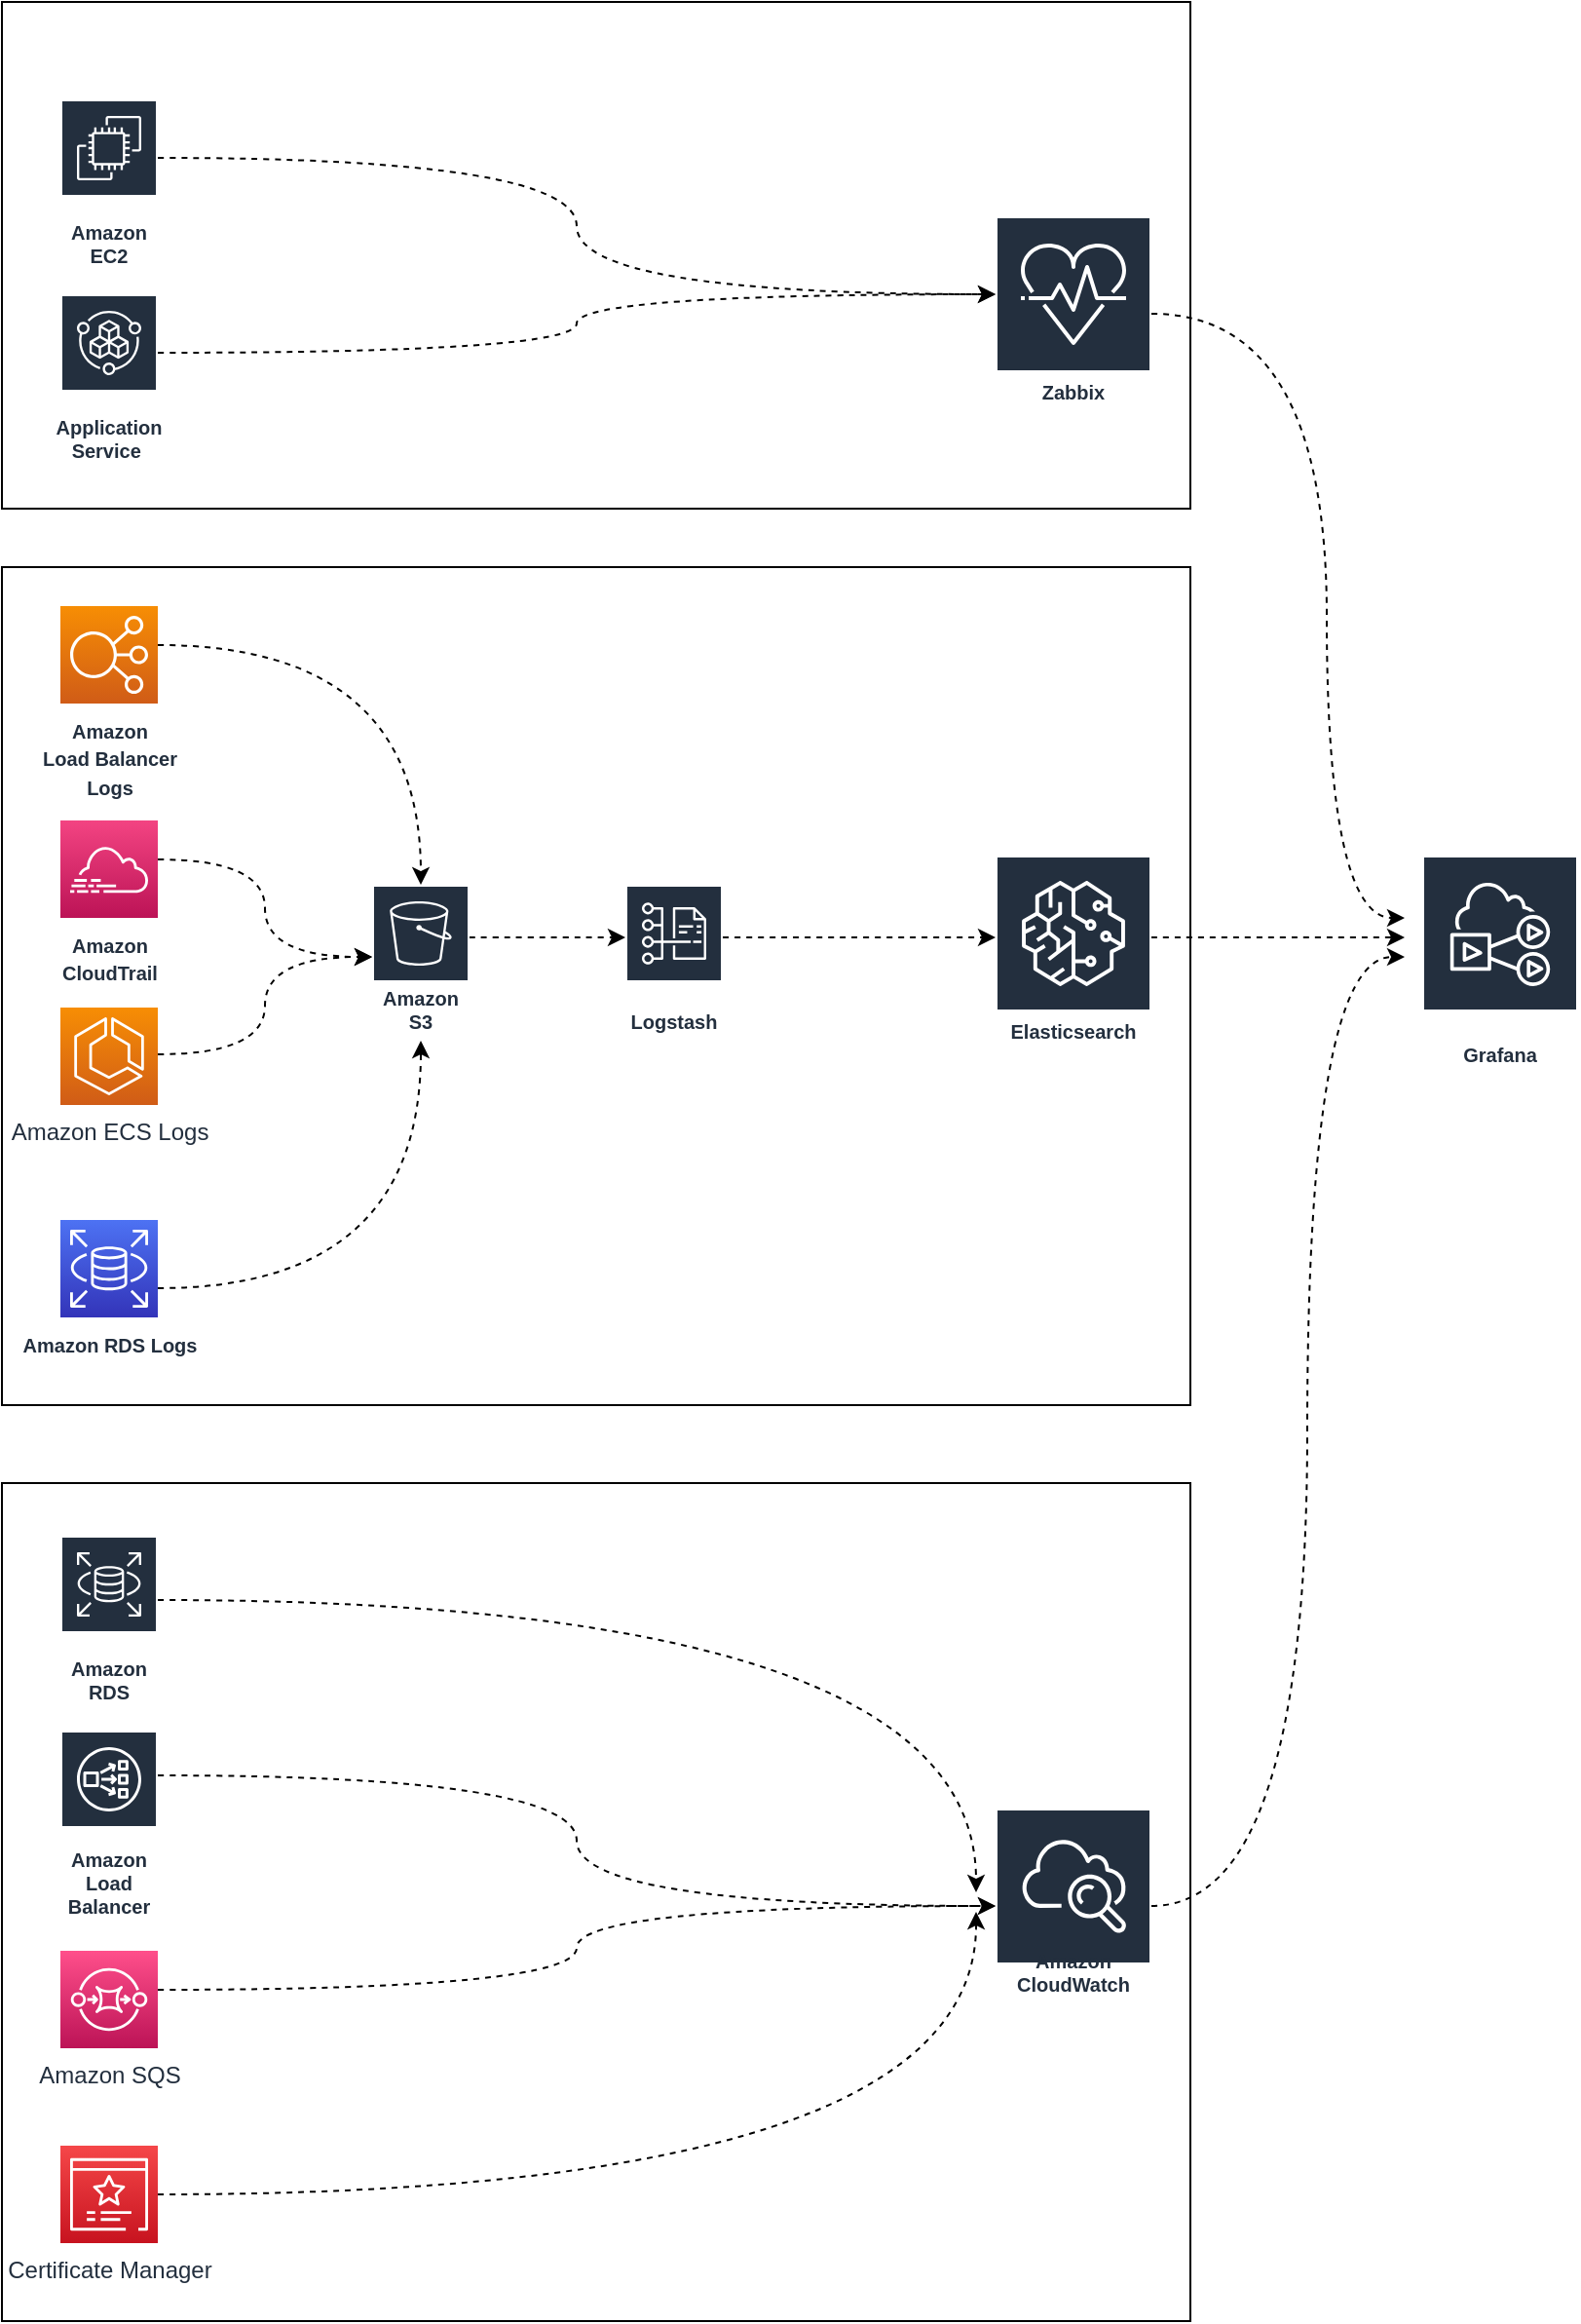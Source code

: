 <mxfile version="20.2.8" type="github">
  <diagram id="tJY2ODOWQmyJSE9CdAt4" name="第 1 页">
    <mxGraphModel dx="1422" dy="2020" grid="1" gridSize="10" guides="1" tooltips="1" connect="1" arrows="1" fold="1" page="1" pageScale="1" pageWidth="827" pageHeight="1169" math="0" shadow="0">
      <root>
        <mxCell id="0" />
        <mxCell id="1" parent="0" />
        <mxCell id="pdvtcB01t5W5UgY1sVy7-51" value="" style="rounded=0;whiteSpace=wrap;html=1;strokeColor=#000000;fillColor=#FFFFFF;" vertex="1" parent="1">
          <mxGeometry x="10" y="730" width="610" height="430" as="geometry" />
        </mxCell>
        <mxCell id="pdvtcB01t5W5UgY1sVy7-50" value="" style="rounded=0;whiteSpace=wrap;html=1;strokeColor=#000000;fillColor=#FFFFFF;" vertex="1" parent="1">
          <mxGeometry x="10" y="-30" width="610" height="260" as="geometry" />
        </mxCell>
        <mxCell id="pdvtcB01t5W5UgY1sVy7-47" value="" style="rounded=0;whiteSpace=wrap;html=1;strokeColor=#000000;fillColor=#FFFFFF;" vertex="1" parent="1">
          <mxGeometry x="10" y="260" width="610" height="430" as="geometry" />
        </mxCell>
        <mxCell id="pdvtcB01t5W5UgY1sVy7-7" style="edgeStyle=orthogonalEdgeStyle;curved=1;rounded=0;jumpStyle=arc;orthogonalLoop=1;jettySize=auto;html=1;dashed=1;" edge="1" parent="1" target="G7RzPLKMRkM8X4vD6-xc-13">
          <mxGeometry relative="1" as="geometry">
            <mxPoint x="90" y="410" as="sourcePoint" />
            <Array as="points">
              <mxPoint x="145" y="410" />
              <mxPoint x="145" y="460" />
            </Array>
          </mxGeometry>
        </mxCell>
        <mxCell id="pdvtcB01t5W5UgY1sVy7-53" style="edgeStyle=orthogonalEdgeStyle;curved=1;rounded=0;jumpStyle=arc;orthogonalLoop=1;jettySize=auto;html=1;dashed=1;" edge="1" parent="1" source="G7RzPLKMRkM8X4vD6-xc-2">
          <mxGeometry relative="1" as="geometry">
            <mxPoint x="730" y="460" as="targetPoint" />
            <Array as="points">
              <mxPoint x="680" y="947" />
              <mxPoint x="680" y="460" />
            </Array>
          </mxGeometry>
        </mxCell>
        <mxCell id="G7RzPLKMRkM8X4vD6-xc-2" value="Amazon CloudWatch" style="sketch=0;outlineConnect=0;fontColor=#232F3E;gradientColor=none;strokeColor=#ffffff;fillColor=#232F3E;dashed=0;verticalLabelPosition=middle;verticalAlign=bottom;align=center;html=1;whiteSpace=wrap;fontSize=10;fontStyle=1;spacing=3;shape=mxgraph.aws4.productIcon;prIcon=mxgraph.aws4.cloudwatch;" parent="1" vertex="1">
          <mxGeometry x="520" y="897" width="80" height="100" as="geometry" />
        </mxCell>
        <mxCell id="pdvtcB01t5W5UgY1sVy7-12" style="edgeStyle=orthogonalEdgeStyle;curved=1;rounded=0;jumpStyle=arc;orthogonalLoop=1;jettySize=auto;html=1;dashed=1;" edge="1" parent="1" target="G7RzPLKMRkM8X4vD6-xc-13">
          <mxGeometry relative="1" as="geometry">
            <mxPoint x="90" y="630" as="sourcePoint" />
            <Array as="points">
              <mxPoint x="225" y="630" />
            </Array>
          </mxGeometry>
        </mxCell>
        <mxCell id="pdvtcB01t5W5UgY1sVy7-24" style="edgeStyle=orthogonalEdgeStyle;curved=1;rounded=0;jumpStyle=arc;orthogonalLoop=1;jettySize=auto;html=1;dashed=1;" edge="1" parent="1" target="G7RzPLKMRkM8X4vD6-xc-2">
          <mxGeometry relative="1" as="geometry">
            <mxPoint x="90" y="990" as="sourcePoint" />
            <Array as="points">
              <mxPoint x="305" y="990" />
              <mxPoint x="305" y="947" />
            </Array>
          </mxGeometry>
        </mxCell>
        <mxCell id="pdvtcB01t5W5UgY1sVy7-4" style="edgeStyle=orthogonalEdgeStyle;curved=1;rounded=0;jumpStyle=arc;orthogonalLoop=1;jettySize=auto;html=1;dashed=1;" edge="1" parent="1" source="G7RzPLKMRkM8X4vD6-xc-5" target="G7RzPLKMRkM8X4vD6-xc-17">
          <mxGeometry relative="1" as="geometry">
            <mxPoint x="530" y="50" as="targetPoint" />
            <Array as="points">
              <mxPoint x="305" y="50" />
              <mxPoint x="305" y="120" />
            </Array>
          </mxGeometry>
        </mxCell>
        <mxCell id="G7RzPLKMRkM8X4vD6-xc-5" value="Amazon EC2" style="sketch=0;outlineConnect=0;fontColor=#232F3E;gradientColor=none;strokeColor=#ffffff;fillColor=#232F3E;dashed=0;verticalLabelPosition=middle;verticalAlign=bottom;align=center;html=1;whiteSpace=wrap;fontSize=10;fontStyle=1;spacing=3;shape=mxgraph.aws4.productIcon;prIcon=mxgraph.aws4.ec2;" parent="1" vertex="1">
          <mxGeometry x="40" y="20" width="50" height="90" as="geometry" />
        </mxCell>
        <mxCell id="pdvtcB01t5W5UgY1sVy7-8" style="edgeStyle=orthogonalEdgeStyle;curved=1;rounded=0;jumpStyle=arc;orthogonalLoop=1;jettySize=auto;html=1;dashed=1;" edge="1" parent="1" target="G7RzPLKMRkM8X4vD6-xc-13">
          <mxGeometry relative="1" as="geometry">
            <mxPoint x="90" y="510" as="sourcePoint" />
            <Array as="points">
              <mxPoint x="145" y="510" />
              <mxPoint x="145" y="460" />
            </Array>
          </mxGeometry>
        </mxCell>
        <mxCell id="pdvtcB01t5W5UgY1sVy7-11" style="edgeStyle=orthogonalEdgeStyle;curved=1;rounded=0;jumpStyle=arc;orthogonalLoop=1;jettySize=auto;html=1;dashed=1;" edge="1" parent="1" target="G7RzPLKMRkM8X4vD6-xc-13">
          <mxGeometry relative="1" as="geometry">
            <mxPoint x="90" y="300" as="sourcePoint" />
            <Array as="points">
              <mxPoint x="225" y="300" />
            </Array>
          </mxGeometry>
        </mxCell>
        <mxCell id="pdvtcB01t5W5UgY1sVy7-5" style="edgeStyle=orthogonalEdgeStyle;curved=1;rounded=0;jumpStyle=arc;orthogonalLoop=1;jettySize=auto;html=1;dashed=1;" edge="1" parent="1" source="G7RzPLKMRkM8X4vD6-xc-9" target="G7RzPLKMRkM8X4vD6-xc-17">
          <mxGeometry relative="1" as="geometry">
            <mxPoint x="520" y="60" as="targetPoint" />
            <Array as="points">
              <mxPoint x="305" y="150" />
              <mxPoint x="305" y="120" />
            </Array>
          </mxGeometry>
        </mxCell>
        <mxCell id="G7RzPLKMRkM8X4vD6-xc-9" value="Application Service&amp;nbsp;" style="sketch=0;outlineConnect=0;fontColor=#232F3E;gradientColor=none;strokeColor=#ffffff;fillColor=#232F3E;dashed=0;verticalLabelPosition=middle;verticalAlign=bottom;align=center;html=1;whiteSpace=wrap;fontSize=10;fontStyle=1;spacing=3;shape=mxgraph.aws4.productIcon;prIcon=mxgraph.aws4.service_catalog;" parent="1" vertex="1">
          <mxGeometry x="40" y="120" width="50" height="90" as="geometry" />
        </mxCell>
        <mxCell id="pdvtcB01t5W5UgY1sVy7-28" style="edgeStyle=orthogonalEdgeStyle;curved=1;rounded=0;jumpStyle=arc;orthogonalLoop=1;jettySize=auto;html=1;dashed=1;" edge="1" parent="1">
          <mxGeometry relative="1" as="geometry">
            <mxPoint x="510" y="940" as="targetPoint" />
            <mxPoint x="90" y="790" as="sourcePoint" />
            <Array as="points">
              <mxPoint x="510" y="790" />
            </Array>
          </mxGeometry>
        </mxCell>
        <mxCell id="pdvtcB01t5W5UgY1sVy7-22" style="edgeStyle=orthogonalEdgeStyle;curved=1;rounded=0;jumpStyle=arc;orthogonalLoop=1;jettySize=auto;html=1;dashed=1;" edge="1" parent="1" source="G7RzPLKMRkM8X4vD6-xc-12" target="G7RzPLKMRkM8X4vD6-xc-2">
          <mxGeometry relative="1" as="geometry">
            <Array as="points">
              <mxPoint x="305" y="880" />
              <mxPoint x="305" y="947" />
            </Array>
          </mxGeometry>
        </mxCell>
        <mxCell id="G7RzPLKMRkM8X4vD6-xc-12" value="Amazon&lt;br&gt;Load Balancer" style="sketch=0;outlineConnect=0;fontColor=#232F3E;gradientColor=none;strokeColor=#ffffff;fillColor=#232F3E;dashed=0;verticalLabelPosition=middle;verticalAlign=bottom;align=center;html=1;whiteSpace=wrap;fontSize=10;fontStyle=1;spacing=3;shape=mxgraph.aws4.productIcon;prIcon=mxgraph.aws4.network_load_balancer;" parent="1" vertex="1">
          <mxGeometry x="40" y="857" width="50" height="100" as="geometry" />
        </mxCell>
        <mxCell id="pdvtcB01t5W5UgY1sVy7-13" value="" style="edgeStyle=orthogonalEdgeStyle;curved=1;rounded=0;jumpStyle=arc;orthogonalLoop=1;jettySize=auto;html=1;dashed=1;" edge="1" parent="1" source="G7RzPLKMRkM8X4vD6-xc-13" target="G7RzPLKMRkM8X4vD6-xc-15">
          <mxGeometry relative="1" as="geometry">
            <Array as="points">
              <mxPoint x="280" y="450" />
              <mxPoint x="280" y="450" />
            </Array>
          </mxGeometry>
        </mxCell>
        <mxCell id="G7RzPLKMRkM8X4vD6-xc-13" value="Amazon S3" style="sketch=0;outlineConnect=0;fontColor=#232F3E;gradientColor=none;strokeColor=#ffffff;fillColor=#232F3E;dashed=0;verticalLabelPosition=middle;verticalAlign=bottom;align=center;html=1;whiteSpace=wrap;fontSize=10;fontStyle=1;spacing=3;shape=mxgraph.aws4.productIcon;prIcon=mxgraph.aws4.s3;" parent="1" vertex="1">
          <mxGeometry x="200" y="423" width="50" height="80" as="geometry" />
        </mxCell>
        <mxCell id="pdvtcB01t5W5UgY1sVy7-16" style="edgeStyle=orthogonalEdgeStyle;curved=1;rounded=0;jumpStyle=arc;orthogonalLoop=1;jettySize=auto;html=1;dashed=1;" edge="1" parent="1" source="G7RzPLKMRkM8X4vD6-xc-15" target="G7RzPLKMRkM8X4vD6-xc-16">
          <mxGeometry relative="1" as="geometry">
            <Array as="points">
              <mxPoint x="450" y="450" />
              <mxPoint x="450" y="450" />
            </Array>
          </mxGeometry>
        </mxCell>
        <mxCell id="G7RzPLKMRkM8X4vD6-xc-15" value="Logstash" style="sketch=0;outlineConnect=0;fontColor=#232F3E;gradientColor=none;strokeColor=#ffffff;fillColor=#232F3E;dashed=0;verticalLabelPosition=middle;verticalAlign=bottom;align=center;html=1;whiteSpace=wrap;fontSize=10;fontStyle=1;spacing=3;shape=mxgraph.aws4.productIcon;prIcon=mxgraph.aws4.cost_and_usage_report;" parent="1" vertex="1">
          <mxGeometry x="330" y="423" width="50" height="80" as="geometry" />
        </mxCell>
        <mxCell id="pdvtcB01t5W5UgY1sVy7-43" style="edgeStyle=orthogonalEdgeStyle;curved=1;rounded=0;jumpStyle=arc;orthogonalLoop=1;jettySize=auto;html=1;dashed=1;" edge="1" parent="1" source="G7RzPLKMRkM8X4vD6-xc-16">
          <mxGeometry relative="1" as="geometry">
            <mxPoint x="730" y="450" as="targetPoint" />
            <Array as="points">
              <mxPoint x="650" y="450" />
              <mxPoint x="650" y="450" />
            </Array>
          </mxGeometry>
        </mxCell>
        <mxCell id="G7RzPLKMRkM8X4vD6-xc-16" value="Elasticsearch" style="sketch=0;outlineConnect=0;fontColor=#232F3E;gradientColor=none;strokeColor=#ffffff;fillColor=#232F3E;dashed=0;verticalLabelPosition=middle;verticalAlign=bottom;align=center;html=1;whiteSpace=wrap;fontSize=10;fontStyle=1;spacing=3;shape=mxgraph.aws4.productIcon;prIcon=mxgraph.aws4.sagemaker;" parent="1" vertex="1">
          <mxGeometry x="520" y="408" width="80" height="100" as="geometry" />
        </mxCell>
        <mxCell id="pdvtcB01t5W5UgY1sVy7-52" style="edgeStyle=orthogonalEdgeStyle;curved=1;rounded=0;jumpStyle=arc;orthogonalLoop=1;jettySize=auto;html=1;dashed=1;" edge="1" parent="1" source="G7RzPLKMRkM8X4vD6-xc-17">
          <mxGeometry relative="1" as="geometry">
            <mxPoint x="730" y="440" as="targetPoint" />
            <Array as="points">
              <mxPoint x="690" y="130" />
              <mxPoint x="690" y="440" />
            </Array>
          </mxGeometry>
        </mxCell>
        <mxCell id="G7RzPLKMRkM8X4vD6-xc-17" value="Zabbix" style="sketch=0;outlineConnect=0;fontColor=#232F3E;gradientColor=none;strokeColor=#ffffff;fillColor=#232F3E;dashed=0;verticalLabelPosition=middle;verticalAlign=bottom;align=center;html=1;whiteSpace=wrap;fontSize=10;fontStyle=1;spacing=3;shape=mxgraph.aws4.productIcon;prIcon=mxgraph.aws4.personal_health_dashboard;" parent="1" vertex="1">
          <mxGeometry x="520" y="80" width="80" height="100" as="geometry" />
        </mxCell>
        <mxCell id="pdvtcB01t5W5UgY1sVy7-30" value="Amazon ECS Logs" style="sketch=0;points=[[0,0,0],[0.25,0,0],[0.5,0,0],[0.75,0,0],[1,0,0],[0,1,0],[0.25,1,0],[0.5,1,0],[0.75,1,0],[1,1,0],[0,0.25,0],[0,0.5,0],[0,0.75,0],[1,0.25,0],[1,0.5,0],[1,0.75,0]];outlineConnect=0;fontColor=#232F3E;gradientColor=#F78E04;gradientDirection=north;fillColor=#D05C17;strokeColor=#ffffff;dashed=0;verticalLabelPosition=bottom;verticalAlign=top;align=center;html=1;fontSize=12;fontStyle=0;shape=mxgraph.aws4.resourceIcon;resIcon=mxgraph.aws4.ecs;" vertex="1" parent="1">
          <mxGeometry x="40" y="486" width="50" height="50" as="geometry" />
        </mxCell>
        <mxCell id="pdvtcB01t5W5UgY1sVy7-32" value="&lt;span style=&quot;font-size: 10px; font-weight: 700;&quot;&gt;Amazon&lt;br&gt;Load Balancer&lt;/span&gt;&lt;br style=&quot;font-size: 10px; font-weight: 700;&quot;&gt;&lt;span style=&quot;font-size: 10px; font-weight: 700;&quot;&gt;Logs&lt;/span&gt;" style="sketch=0;points=[[0,0,0],[0.25,0,0],[0.5,0,0],[0.75,0,0],[1,0,0],[0,1,0],[0.25,1,0],[0.5,1,0],[0.75,1,0],[1,1,0],[0,0.25,0],[0,0.5,0],[0,0.75,0],[1,0.25,0],[1,0.5,0],[1,0.75,0]];outlineConnect=0;fontColor=#232F3E;gradientColor=#F78E04;gradientDirection=north;fillColor=#D05C17;strokeColor=#ffffff;dashed=0;verticalLabelPosition=bottom;verticalAlign=top;align=center;html=1;fontSize=12;fontStyle=0;aspect=fixed;shape=mxgraph.aws4.resourceIcon;resIcon=mxgraph.aws4.elastic_load_balancing;" vertex="1" parent="1">
          <mxGeometry x="40" y="280" width="50" height="50" as="geometry" />
        </mxCell>
        <mxCell id="pdvtcB01t5W5UgY1sVy7-33" value="Amazon SQS" style="sketch=0;points=[[0,0,0],[0.25,0,0],[0.5,0,0],[0.75,0,0],[1,0,0],[0,1,0],[0.25,1,0],[0.5,1,0],[0.75,1,0],[1,1,0],[0,0.25,0],[0,0.5,0],[0,0.75,0],[1,0.25,0],[1,0.5,0],[1,0.75,0]];outlineConnect=0;fontColor=#232F3E;gradientColor=#FF4F8B;gradientDirection=north;fillColor=#BC1356;strokeColor=#ffffff;dashed=0;verticalLabelPosition=bottom;verticalAlign=top;align=center;html=1;fontSize=12;fontStyle=0;aspect=fixed;shape=mxgraph.aws4.resourceIcon;resIcon=mxgraph.aws4.sqs;" vertex="1" parent="1">
          <mxGeometry x="40" y="970" width="50" height="50" as="geometry" />
        </mxCell>
        <mxCell id="pdvtcB01t5W5UgY1sVy7-35" value="&lt;span style=&quot;font-size: 10px; font-weight: 700;&quot;&gt;Amazon RDS&amp;nbsp;&lt;/span&gt;&lt;span style=&quot;font-size: 10px; font-weight: 700;&quot;&gt;Logs&lt;/span&gt;" style="sketch=0;points=[[0,0,0],[0.25,0,0],[0.5,0,0],[0.75,0,0],[1,0,0],[0,1,0],[0.25,1,0],[0.5,1,0],[0.75,1,0],[1,1,0],[0,0.25,0],[0,0.5,0],[0,0.75,0],[1,0.25,0],[1,0.5,0],[1,0.75,0]];outlineConnect=0;fontColor=#232F3E;gradientColor=#4D72F3;gradientDirection=north;fillColor=#3334B9;strokeColor=#ffffff;dashed=0;verticalLabelPosition=bottom;verticalAlign=top;align=center;html=1;fontSize=12;fontStyle=0;aspect=fixed;shape=mxgraph.aws4.resourceIcon;resIcon=mxgraph.aws4.rds;" vertex="1" parent="1">
          <mxGeometry x="40" y="595" width="50" height="50" as="geometry" />
        </mxCell>
        <mxCell id="pdvtcB01t5W5UgY1sVy7-41" style="edgeStyle=orthogonalEdgeStyle;curved=1;rounded=0;jumpStyle=arc;orthogonalLoop=1;jettySize=auto;html=1;dashed=1;" edge="1" parent="1" source="pdvtcB01t5W5UgY1sVy7-37">
          <mxGeometry relative="1" as="geometry">
            <mxPoint x="510" y="950" as="targetPoint" />
          </mxGeometry>
        </mxCell>
        <mxCell id="pdvtcB01t5W5UgY1sVy7-37" value="Certificate Manager" style="sketch=0;points=[[0,0,0],[0.25,0,0],[0.5,0,0],[0.75,0,0],[1,0,0],[0,1,0],[0.25,1,0],[0.5,1,0],[0.75,1,0],[1,1,0],[0,0.25,0],[0,0.5,0],[0,0.75,0],[1,0.25,0],[1,0.5,0],[1,0.75,0]];outlineConnect=0;fontColor=#232F3E;gradientColor=#F54749;gradientDirection=north;fillColor=#C7131F;strokeColor=#ffffff;dashed=0;verticalLabelPosition=bottom;verticalAlign=top;align=center;html=1;fontSize=12;fontStyle=0;aspect=fixed;shape=mxgraph.aws4.resourceIcon;resIcon=mxgraph.aws4.certificate_manager_3;" vertex="1" parent="1">
          <mxGeometry x="40" y="1070" width="50" height="50" as="geometry" />
        </mxCell>
        <mxCell id="pdvtcB01t5W5UgY1sVy7-39" value="&lt;span style=&quot;font-size: 10px; font-weight: 700;&quot;&gt;Amazon&lt;/span&gt;&lt;br style=&quot;font-size: 10px; font-weight: 700;&quot;&gt;&lt;span style=&quot;font-size: 10px; font-weight: 700;&quot;&gt;CloudTrail&lt;/span&gt;" style="sketch=0;points=[[0,0,0],[0.25,0,0],[0.5,0,0],[0.75,0,0],[1,0,0],[0,1,0],[0.25,1,0],[0.5,1,0],[0.75,1,0],[1,1,0],[0,0.25,0],[0,0.5,0],[0,0.75,0],[1,0.25,0],[1,0.5,0],[1,0.75,0]];points=[[0,0,0],[0.25,0,0],[0.5,0,0],[0.75,0,0],[1,0,0],[0,1,0],[0.25,1,0],[0.5,1,0],[0.75,1,0],[1,1,0],[0,0.25,0],[0,0.5,0],[0,0.75,0],[1,0.25,0],[1,0.5,0],[1,0.75,0]];outlineConnect=0;fontColor=#232F3E;gradientColor=#F34482;gradientDirection=north;fillColor=#BC1356;strokeColor=#ffffff;dashed=0;verticalLabelPosition=bottom;verticalAlign=top;align=center;html=1;fontSize=12;fontStyle=0;aspect=fixed;shape=mxgraph.aws4.resourceIcon;resIcon=mxgraph.aws4.cloudtrail;" vertex="1" parent="1">
          <mxGeometry x="40" y="390" width="50" height="50" as="geometry" />
        </mxCell>
        <mxCell id="pdvtcB01t5W5UgY1sVy7-40" value="Amazon RDS" style="sketch=0;outlineConnect=0;fontColor=#232F3E;gradientColor=none;strokeColor=#ffffff;fillColor=#232F3E;dashed=0;verticalLabelPosition=middle;verticalAlign=bottom;align=center;html=1;whiteSpace=wrap;fontSize=10;fontStyle=1;spacing=3;shape=mxgraph.aws4.productIcon;prIcon=mxgraph.aws4.rds;" vertex="1" parent="1">
          <mxGeometry x="40" y="757" width="50" height="90" as="geometry" />
        </mxCell>
        <mxCell id="pdvtcB01t5W5UgY1sVy7-42" value="Grafana" style="sketch=0;outlineConnect=0;fontColor=#232F3E;gradientColor=none;strokeColor=#ffffff;fillColor=#232F3E;dashed=0;verticalLabelPosition=middle;verticalAlign=bottom;align=center;html=1;whiteSpace=wrap;fontSize=10;fontStyle=1;spacing=3;shape=mxgraph.aws4.productIcon;prIcon=mxgraph.aws4.elastic_transcoder;" vertex="1" parent="1">
          <mxGeometry x="739" y="408" width="80" height="112" as="geometry" />
        </mxCell>
      </root>
    </mxGraphModel>
  </diagram>
</mxfile>
